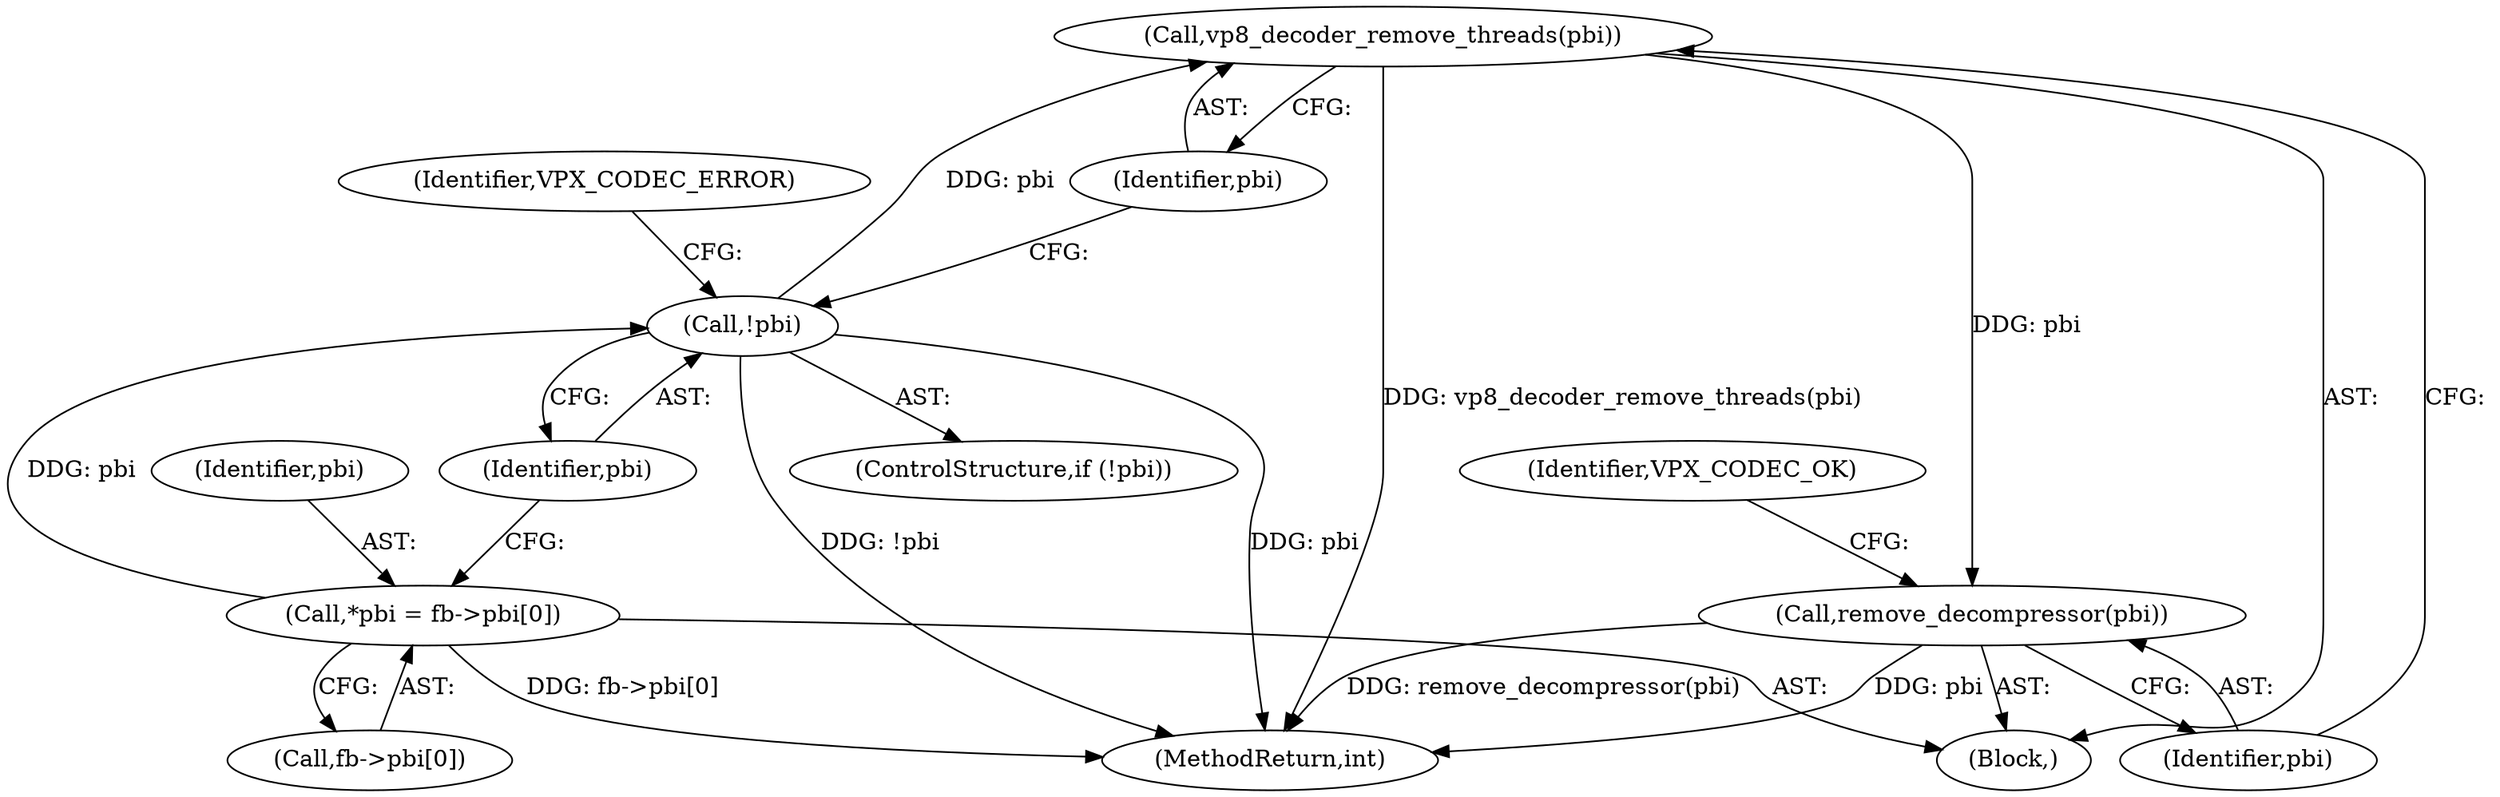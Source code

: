 digraph "0_Android_6886e8e0a9db2dbad723dc37a548233e004b33bc_0@API" {
"1000124" [label="(Call,vp8_decoder_remove_threads(pbi))"];
"1000120" [label="(Call,!pbi)"];
"1000112" [label="(Call,*pbi = fb->pbi[0])"];
"1000126" [label="(Call,remove_decompressor(pbi))"];
"1000124" [label="(Call,vp8_decoder_remove_threads(pbi))"];
"1000132" [label="(MethodReturn,int)"];
"1000126" [label="(Call,remove_decompressor(pbi))"];
"1000114" [label="(Call,fb->pbi[0])"];
"1000125" [label="(Identifier,pbi)"];
"1000127" [label="(Identifier,pbi)"];
"1000131" [label="(Identifier,VPX_CODEC_OK)"];
"1000110" [label="(Block,)"];
"1000112" [label="(Call,*pbi = fb->pbi[0])"];
"1000113" [label="(Identifier,pbi)"];
"1000120" [label="(Call,!pbi)"];
"1000119" [label="(ControlStructure,if (!pbi))"];
"1000121" [label="(Identifier,pbi)"];
"1000123" [label="(Identifier,VPX_CODEC_ERROR)"];
"1000124" -> "1000110"  [label="AST: "];
"1000124" -> "1000125"  [label="CFG: "];
"1000125" -> "1000124"  [label="AST: "];
"1000127" -> "1000124"  [label="CFG: "];
"1000124" -> "1000132"  [label="DDG: vp8_decoder_remove_threads(pbi)"];
"1000120" -> "1000124"  [label="DDG: pbi"];
"1000124" -> "1000126"  [label="DDG: pbi"];
"1000120" -> "1000119"  [label="AST: "];
"1000120" -> "1000121"  [label="CFG: "];
"1000121" -> "1000120"  [label="AST: "];
"1000123" -> "1000120"  [label="CFG: "];
"1000125" -> "1000120"  [label="CFG: "];
"1000120" -> "1000132"  [label="DDG: pbi"];
"1000120" -> "1000132"  [label="DDG: !pbi"];
"1000112" -> "1000120"  [label="DDG: pbi"];
"1000112" -> "1000110"  [label="AST: "];
"1000112" -> "1000114"  [label="CFG: "];
"1000113" -> "1000112"  [label="AST: "];
"1000114" -> "1000112"  [label="AST: "];
"1000121" -> "1000112"  [label="CFG: "];
"1000112" -> "1000132"  [label="DDG: fb->pbi[0]"];
"1000126" -> "1000110"  [label="AST: "];
"1000126" -> "1000127"  [label="CFG: "];
"1000127" -> "1000126"  [label="AST: "];
"1000131" -> "1000126"  [label="CFG: "];
"1000126" -> "1000132"  [label="DDG: remove_decompressor(pbi)"];
"1000126" -> "1000132"  [label="DDG: pbi"];
}

